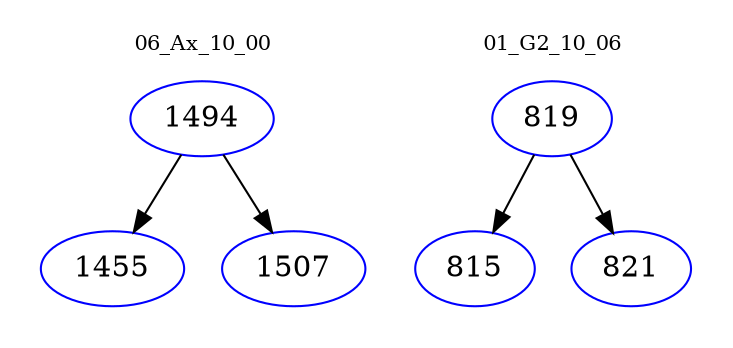 digraph{
subgraph cluster_0 {
color = white
label = "06_Ax_10_00";
fontsize=10;
T0_1494 [label="1494", color="blue"]
T0_1494 -> T0_1455 [color="black"]
T0_1455 [label="1455", color="blue"]
T0_1494 -> T0_1507 [color="black"]
T0_1507 [label="1507", color="blue"]
}
subgraph cluster_1 {
color = white
label = "01_G2_10_06";
fontsize=10;
T1_819 [label="819", color="blue"]
T1_819 -> T1_815 [color="black"]
T1_815 [label="815", color="blue"]
T1_819 -> T1_821 [color="black"]
T1_821 [label="821", color="blue"]
}
}
